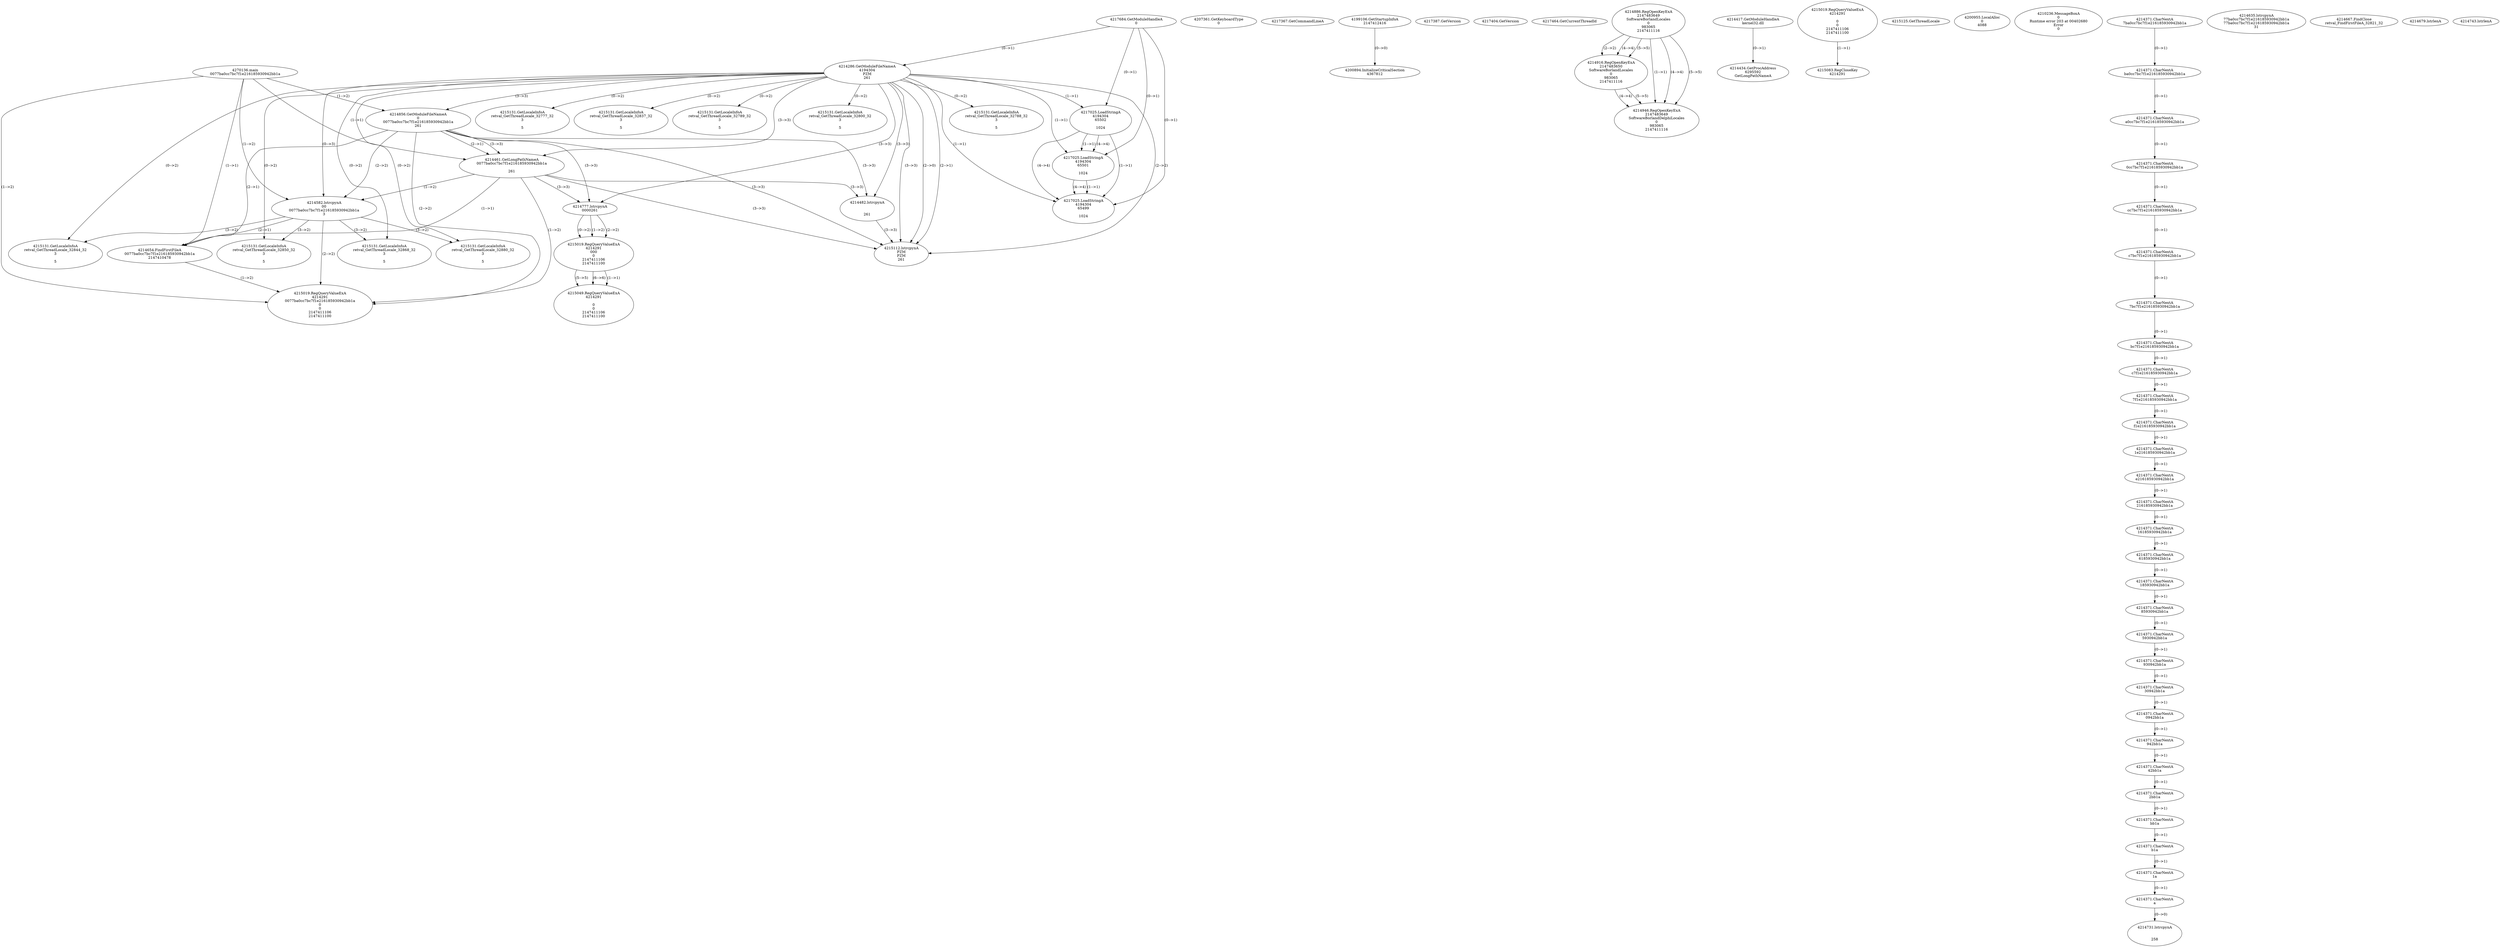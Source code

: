 // Global SCDG with merge call
digraph {
	0 [label="4270136.main
0077ba0cc7bc7f1e216185930942bb1a"]
	1 [label="4217684.GetModuleHandleA
0"]
	2 [label="4207361.GetKeyboardType
0"]
	3 [label="4217367.GetCommandLineA
"]
	4 [label="4199106.GetStartupInfoA
2147412416"]
	5 [label="4217387.GetVersion
"]
	6 [label="4217404.GetVersion
"]
	7 [label="4217464.GetCurrentThreadId
"]
	8 [label="4214286.GetModuleFileNameA
4194304
PZM
261"]
	1 -> 8 [label="(0-->1)"]
	9 [label="4214856.GetModuleFileNameA
0
0077ba0cc7bc7f1e216185930942bb1a
261"]
	0 -> 9 [label="(1-->2)"]
	8 -> 9 [label="(3-->3)"]
	10 [label="4214886.RegOpenKeyExA
2147483649
Software\Borland\Locales
0
983065
2147411116"]
	11 [label="4214417.GetModuleHandleA
kernel32.dll"]
	12 [label="4214434.GetProcAddress
6295592
GetLongPathNameA"]
	11 -> 12 [label="(0-->1)"]
	13 [label="4214461.GetLongPathNameA
0077ba0cc7bc7f1e216185930942bb1a

261"]
	0 -> 13 [label="(1-->1)"]
	9 -> 13 [label="(2-->1)"]
	8 -> 13 [label="(3-->3)"]
	9 -> 13 [label="(3-->3)"]
	14 [label="4214482.lstrcpynA


261"]
	8 -> 14 [label="(3-->3)"]
	9 -> 14 [label="(3-->3)"]
	13 -> 14 [label="(3-->3)"]
	15 [label="4215019.RegQueryValueExA
4214291

0
0
2147411106
2147411100"]
	16 [label="4215083.RegCloseKey
4214291"]
	15 -> 16 [label="(1-->1)"]
	17 [label="4215112.lstrcpynA
PZM
PZM
261"]
	8 -> 17 [label="(2-->1)"]
	8 -> 17 [label="(2-->2)"]
	8 -> 17 [label="(3-->3)"]
	9 -> 17 [label="(3-->3)"]
	13 -> 17 [label="(3-->3)"]
	14 -> 17 [label="(3-->3)"]
	8 -> 17 [label="(2-->0)"]
	18 [label="4215125.GetThreadLocale
"]
	19 [label="4215131.GetLocaleInfoA
retval_GetThreadLocale_32789_32
3

5"]
	8 -> 19 [label="(0-->2)"]
	20 [label="4217025.LoadStringA
4194304
65502

1024"]
	1 -> 20 [label="(0-->1)"]
	8 -> 20 [label="(1-->1)"]
	21 [label="4217025.LoadStringA
4194304
65501

1024"]
	1 -> 21 [label="(0-->1)"]
	8 -> 21 [label="(1-->1)"]
	20 -> 21 [label="(1-->1)"]
	20 -> 21 [label="(4-->4)"]
	22 [label="4200894.InitializeCriticalSection
4367812"]
	4 -> 22 [label="(0-->0)"]
	23 [label="4200955.LocalAlloc
0
4088"]
	24 [label="4214916.RegOpenKeyExA
2147483650
Software\Borland\Locales
0
983065
2147411116"]
	10 -> 24 [label="(2-->2)"]
	10 -> 24 [label="(4-->4)"]
	10 -> 24 [label="(5-->5)"]
	25 [label="4215131.GetLocaleInfoA
retval_GetThreadLocale_32800_32
3

5"]
	8 -> 25 [label="(0-->2)"]
	26 [label="4210236.MessageBoxA
0
Runtime error 203 at 00402680
Error
0"]
	27 [label="4214582.lstrcpynA
00
0077ba0cc7bc7f1e216185930942bb1a
3"]
	0 -> 27 [label="(1-->2)"]
	9 -> 27 [label="(2-->2)"]
	13 -> 27 [label="(1-->2)"]
	8 -> 27 [label="(0-->3)"]
	28 [label="4214371.CharNextA
7ba0cc7bc7f1e216185930942bb1a"]
	29 [label="4214371.CharNextA
ba0cc7bc7f1e216185930942bb1a"]
	28 -> 29 [label="(0-->1)"]
	30 [label="4214371.CharNextA
a0cc7bc7f1e216185930942bb1a"]
	29 -> 30 [label="(0-->1)"]
	31 [label="4214371.CharNextA
0cc7bc7f1e216185930942bb1a"]
	30 -> 31 [label="(0-->1)"]
	32 [label="4214371.CharNextA
cc7bc7f1e216185930942bb1a"]
	31 -> 32 [label="(0-->1)"]
	33 [label="4214371.CharNextA
c7bc7f1e216185930942bb1a"]
	32 -> 33 [label="(0-->1)"]
	34 [label="4214371.CharNextA
7bc7f1e216185930942bb1a"]
	33 -> 34 [label="(0-->1)"]
	35 [label="4214371.CharNextA
bc7f1e216185930942bb1a"]
	34 -> 35 [label="(0-->1)"]
	36 [label="4214371.CharNextA
c7f1e216185930942bb1a"]
	35 -> 36 [label="(0-->1)"]
	37 [label="4214371.CharNextA
7f1e216185930942bb1a"]
	36 -> 37 [label="(0-->1)"]
	38 [label="4214371.CharNextA
f1e216185930942bb1a"]
	37 -> 38 [label="(0-->1)"]
	39 [label="4214371.CharNextA
1e216185930942bb1a"]
	38 -> 39 [label="(0-->1)"]
	40 [label="4214371.CharNextA
e216185930942bb1a"]
	39 -> 40 [label="(0-->1)"]
	41 [label="4214371.CharNextA
216185930942bb1a"]
	40 -> 41 [label="(0-->1)"]
	42 [label="4214371.CharNextA
16185930942bb1a"]
	41 -> 42 [label="(0-->1)"]
	43 [label="4214371.CharNextA
6185930942bb1a"]
	42 -> 43 [label="(0-->1)"]
	44 [label="4214371.CharNextA
185930942bb1a"]
	43 -> 44 [label="(0-->1)"]
	45 [label="4214371.CharNextA
85930942bb1a"]
	44 -> 45 [label="(0-->1)"]
	46 [label="4214371.CharNextA
5930942bb1a"]
	45 -> 46 [label="(0-->1)"]
	47 [label="4214371.CharNextA
930942bb1a"]
	46 -> 47 [label="(0-->1)"]
	48 [label="4214371.CharNextA
30942bb1a"]
	47 -> 48 [label="(0-->1)"]
	49 [label="4214371.CharNextA
0942bb1a"]
	48 -> 49 [label="(0-->1)"]
	50 [label="4214371.CharNextA
942bb1a"]
	49 -> 50 [label="(0-->1)"]
	51 [label="4214371.CharNextA
42bb1a"]
	50 -> 51 [label="(0-->1)"]
	52 [label="4214371.CharNextA
2bb1a"]
	51 -> 52 [label="(0-->1)"]
	53 [label="4214371.CharNextA
bb1a"]
	52 -> 53 [label="(0-->1)"]
	54 [label="4214371.CharNextA
b1a"]
	53 -> 54 [label="(0-->1)"]
	55 [label="4214371.CharNextA
1a"]
	54 -> 55 [label="(0-->1)"]
	56 [label="4214371.CharNextA
a"]
	55 -> 56 [label="(0-->1)"]
	57 [label="4214635.lstrcpynA
77ba0cc7bc7f1e216185930942bb1a
77ba0cc7bc7f1e216185930942bb1a
31"]
	58 [label="4214654.FindFirstFileA
0077ba0cc7bc7f1e216185930942bb1a
2147410478"]
	0 -> 58 [label="(1-->1)"]
	9 -> 58 [label="(2-->1)"]
	13 -> 58 [label="(1-->1)"]
	27 -> 58 [label="(2-->1)"]
	59 [label="4214667.FindClose
retval_FindFirstFileA_32821_32"]
	60 [label="4214679.lstrlenA
"]
	61 [label="4214731.lstrcpynA


258"]
	56 -> 61 [label="(0-->0)"]
	62 [label="4214743.lstrlenA
"]
	63 [label="4214777.lstrcpynA
00\
00\
261"]
	8 -> 63 [label="(3-->3)"]
	9 -> 63 [label="(3-->3)"]
	13 -> 63 [label="(3-->3)"]
	64 [label="4215019.RegQueryValueExA
4214291
00\
0
0
2147411106
2147411100"]
	63 -> 64 [label="(1-->2)"]
	63 -> 64 [label="(2-->2)"]
	63 -> 64 [label="(0-->2)"]
	65 [label="4215131.GetLocaleInfoA
retval_GetThreadLocale_32844_32
3

5"]
	8 -> 65 [label="(0-->2)"]
	27 -> 65 [label="(3-->2)"]
	66 [label="4214946.RegOpenKeyExA
2147483649
Software\Borland\Delphi\Locales
0
983065
2147411116"]
	10 -> 66 [label="(1-->1)"]
	10 -> 66 [label="(4-->4)"]
	24 -> 66 [label="(4-->4)"]
	10 -> 66 [label="(5-->5)"]
	24 -> 66 [label="(5-->5)"]
	67 [label="4215131.GetLocaleInfoA
retval_GetThreadLocale_32788_32
3

5"]
	8 -> 67 [label="(0-->2)"]
	68 [label="4217025.LoadStringA
4194304
65499

1024"]
	1 -> 68 [label="(0-->1)"]
	8 -> 68 [label="(1-->1)"]
	20 -> 68 [label="(1-->1)"]
	21 -> 68 [label="(1-->1)"]
	20 -> 68 [label="(4-->4)"]
	21 -> 68 [label="(4-->4)"]
	69 [label="4215131.GetLocaleInfoA
retval_GetThreadLocale_32777_32
3

5"]
	8 -> 69 [label="(0-->2)"]
	70 [label="4215049.RegQueryValueExA
4214291

0
0
2147411106
2147411100"]
	64 -> 70 [label="(1-->1)"]
	64 -> 70 [label="(5-->5)"]
	64 -> 70 [label="(6-->6)"]
	71 [label="4215131.GetLocaleInfoA
retval_GetThreadLocale_32880_32
3

5"]
	8 -> 71 [label="(0-->2)"]
	27 -> 71 [label="(3-->2)"]
	72 [label="4215019.RegQueryValueExA
4214291
0077ba0cc7bc7f1e216185930942bb1a
0
0
2147411106
2147411100"]
	0 -> 72 [label="(1-->2)"]
	9 -> 72 [label="(2-->2)"]
	13 -> 72 [label="(1-->2)"]
	27 -> 72 [label="(2-->2)"]
	58 -> 72 [label="(1-->2)"]
	73 [label="4215131.GetLocaleInfoA
retval_GetThreadLocale_32850_32
3

5"]
	8 -> 73 [label="(0-->2)"]
	27 -> 73 [label="(3-->2)"]
	74 [label="4215131.GetLocaleInfoA
retval_GetThreadLocale_32837_32
3

5"]
	8 -> 74 [label="(0-->2)"]
	75 [label="4215131.GetLocaleInfoA
retval_GetThreadLocale_32868_32
3

5"]
	8 -> 75 [label="(0-->2)"]
	27 -> 75 [label="(3-->2)"]
}
